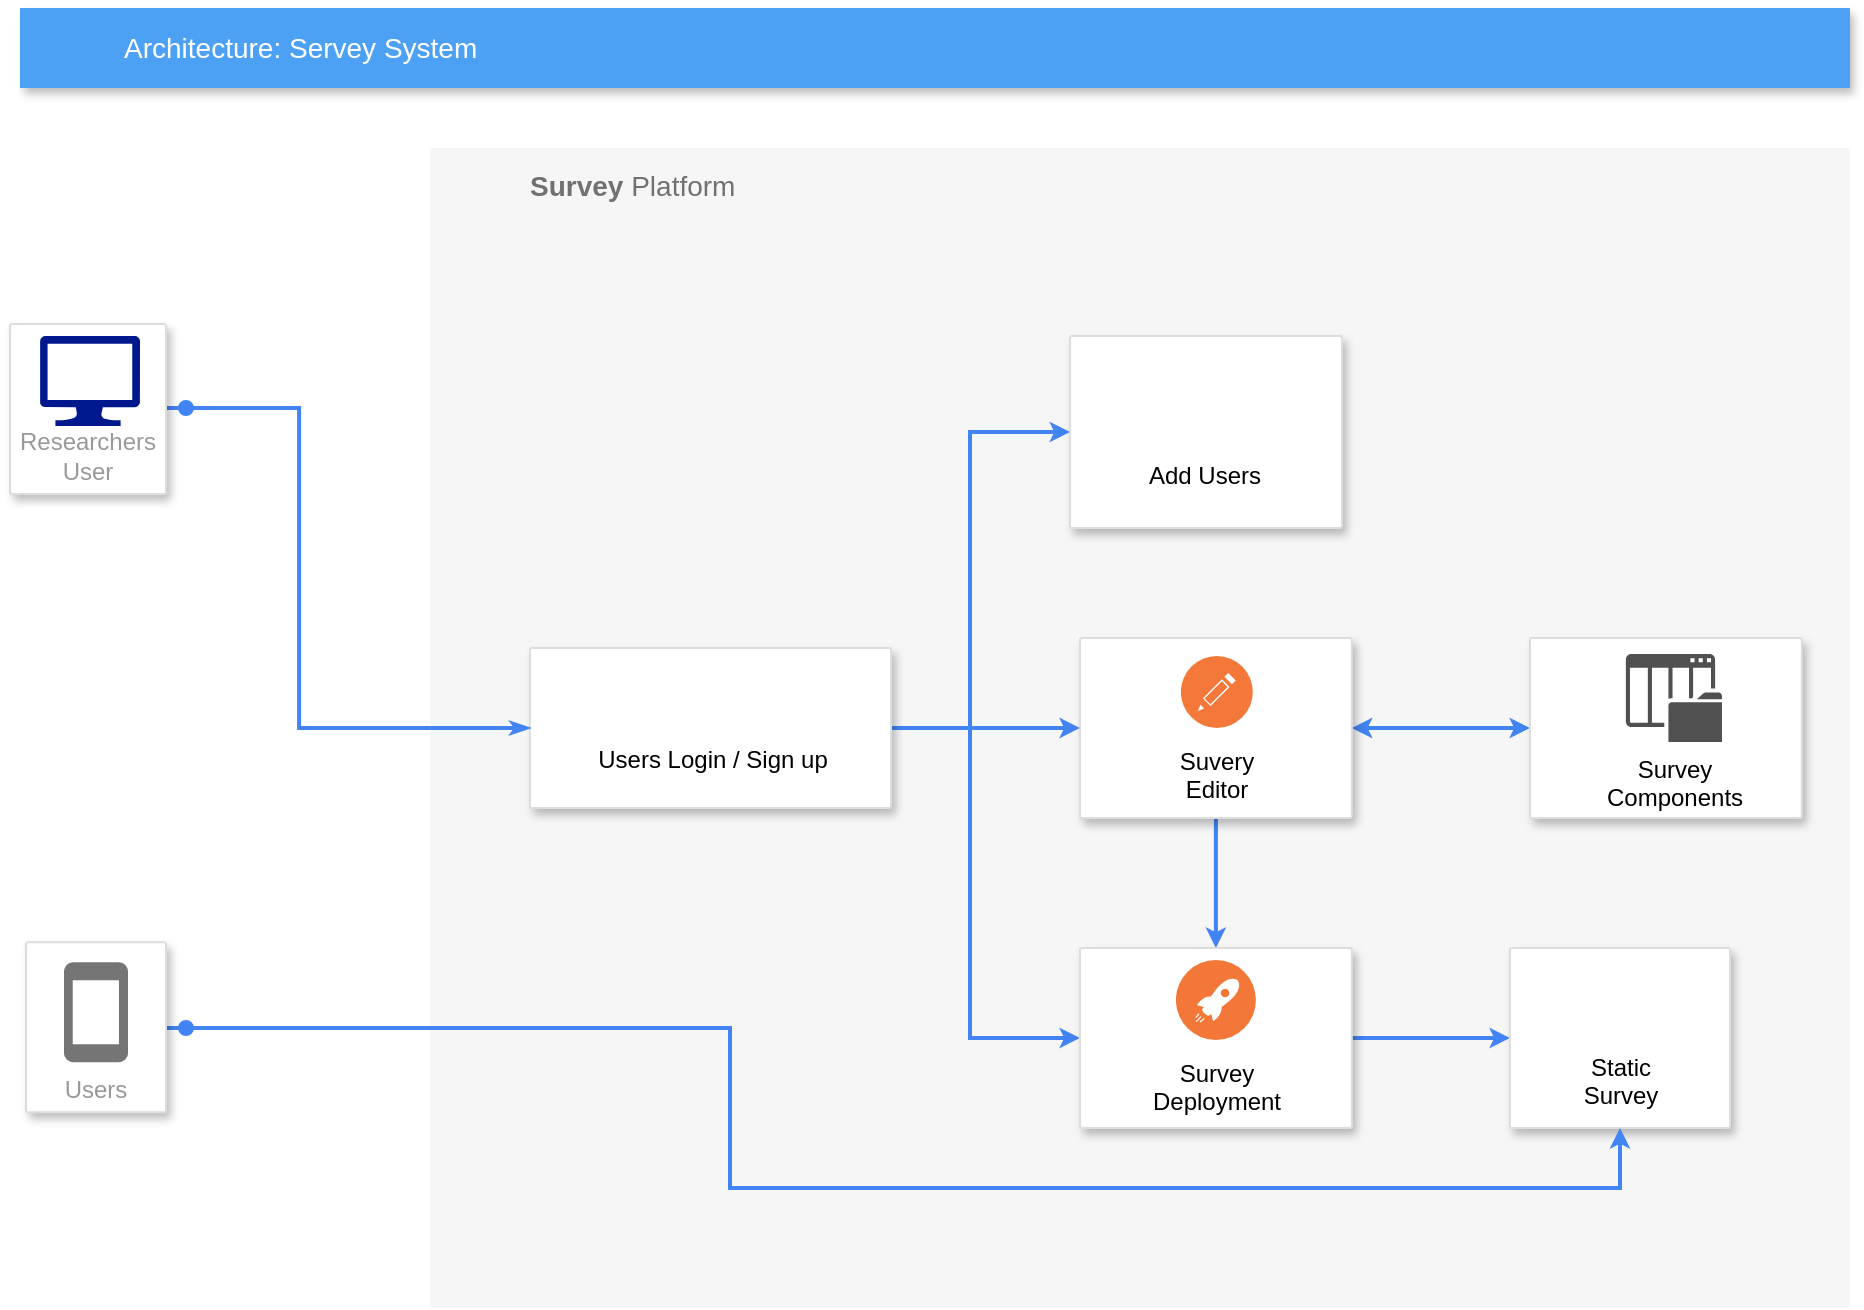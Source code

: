 <mxfile version="20.7.4" type="device"><diagram id="f106602c-feb2-e66a-4537-3a34d633f6aa" name="Page-1"><mxGraphModel dx="1283" dy="843" grid="1" gridSize="10" guides="1" tooltips="1" connect="1" arrows="1" fold="1" page="1" pageScale="1" pageWidth="1169" pageHeight="827" background="none" math="0" shadow="0"><root><mxCell id="0"/><mxCell id="1" parent="0"/><mxCell id="14" value="&lt;b&gt;Survey&lt;/b&gt;&amp;nbsp;Platform" style="fillColor=#F6F6F6;strokeColor=none;shadow=0;gradientColor=none;fontSize=14;align=left;spacing=10;fontColor=#717171;9E9E9E;verticalAlign=top;spacingTop=-4;fontStyle=0;spacingLeft=40;html=1;" parent="1" vertex="1"><mxGeometry x="290" y="110" width="710" height="580" as="geometry"/></mxCell><mxCell id="_XlCIMlzsZFN6yyH7YPi-51" style="edgeStyle=orthogonalEdgeStyle;rounded=0;orthogonalLoop=1;jettySize=auto;html=1;entryX=0.5;entryY=0;entryDx=0;entryDy=0;strokeColor=#4284F3;strokeWidth=2;fontColor=#000000;startArrow=none;startFill=0;endArrow=classic;endFill=1;startSize=4;endSize=4;" edge="1" parent="14" source="23" target="_XlCIMlzsZFN6yyH7YPi-40"><mxGeometry relative="1" as="geometry"/></mxCell><mxCell id="_XlCIMlzsZFN6yyH7YPi-54" value="" style="edgeStyle=orthogonalEdgeStyle;rounded=0;orthogonalLoop=1;jettySize=auto;html=1;entryX=0;entryY=0.5;entryDx=0;entryDy=0;strokeColor=#4284F3;strokeWidth=2;fontColor=#000000;startArrow=classic;startFill=1;endArrow=classic;endFill=1;startSize=4;endSize=4;" edge="1" parent="14" source="23" target="_XlCIMlzsZFN6yyH7YPi-52"><mxGeometry relative="1" as="geometry"/></mxCell><mxCell id="23" value="" style="strokeColor=#dddddd;fillColor=#ffffff;shadow=1;strokeWidth=1;rounded=1;absoluteArcSize=1;arcSize=2;fontSize=14;fontColor=#808080;align=left;html=1;" parent="14" vertex="1"><mxGeometry x="325" y="245" width="135.9" height="90" as="geometry"/></mxCell><mxCell id="25" value="" style="edgeStyle=orthogonalEdgeStyle;fontSize=12;html=1;endArrow=classic;endFill=1;rounded=0;strokeWidth=2;endSize=4;startSize=4;dashed=0;strokeColor=#4284F3;startArrow=none;startFill=0;" parent="14" source="12" target="23" edge="1"><mxGeometry width="100" relative="1" as="geometry"><mxPoint x="-206.667" y="300" as="sourcePoint"/><mxPoint x="-69.4" y="300" as="targetPoint"/><Array as="points"><mxPoint x="280" y="290"/><mxPoint x="280" y="290"/></Array></mxGeometry></mxCell><mxCell id="_XlCIMlzsZFN6yyH7YPi-39" style="edgeStyle=orthogonalEdgeStyle;rounded=0;orthogonalLoop=1;jettySize=auto;html=1;entryX=0;entryY=0.5;entryDx=0;entryDy=0;fontColor=#000000;startArrow=none;startFill=0;endArrow=classic;endFill=1;endSize=4;startSize=4;strokeWidth=2;strokeColor=#4284F3;" edge="1" parent="14" source="12" target="_XlCIMlzsZFN6yyH7YPi-34"><mxGeometry relative="1" as="geometry"><Array as="points"><mxPoint x="270" y="290"/><mxPoint x="270" y="142"/></Array></mxGeometry></mxCell><mxCell id="_XlCIMlzsZFN6yyH7YPi-42" style="edgeStyle=orthogonalEdgeStyle;rounded=0;orthogonalLoop=1;jettySize=auto;html=1;entryX=0;entryY=0.5;entryDx=0;entryDy=0;strokeColor=#4284F3;strokeWidth=2;fontColor=#000000;startArrow=none;startFill=0;endArrow=classic;endFill=1;startSize=4;endSize=4;" edge="1" parent="14" source="12" target="_XlCIMlzsZFN6yyH7YPi-40"><mxGeometry relative="1" as="geometry"><Array as="points"><mxPoint x="270" y="290"/><mxPoint x="270" y="445"/></Array></mxGeometry></mxCell><mxCell id="12" value="" style="strokeColor=#dddddd;fillColor=#ffffff;shadow=1;strokeWidth=1;rounded=1;absoluteArcSize=1;arcSize=2;fontSize=14;fontColor=#808080;align=left;html=1;" parent="14" vertex="1"><mxGeometry x="49.996" y="250" width="180.538" height="80" as="geometry"/></mxCell><mxCell id="_XlCIMlzsZFN6yyH7YPi-29" value="Users Login / Sign up" style="shape=image;html=1;verticalAlign=top;verticalLabelPosition=bottom;labelBackgroundColor=#ffffff;imageAspect=0;aspect=fixed;image=https://cdn3.iconfinder.com/data/icons/strokeline/128/revisi_02-128.png" vertex="1" parent="12"><mxGeometry x="77.974" y="15.616" width="26.175" height="26.175" as="geometry"/></mxCell><mxCell id="20" value="" style="edgeStyle=orthogonalEdgeStyle;fontSize=12;html=1;endArrow=none;endFill=0;rounded=0;strokeWidth=2;endSize=6;startSize=4;dashed=0;strokeColor=#4284F3;exitX=0;exitY=0.5;exitDx=0;exitDy=0;startArrow=classicThin;startFill=1;" parent="14" edge="1" source="12"><mxGeometry width="100" relative="1" as="geometry"><mxPoint x="-2.719" y="273" as="sourcePoint"/><mxPoint x="-205.115" y="130" as="targetPoint"/><Array as="points"><mxPoint x="-65.443" y="290"/><mxPoint x="-65.443" y="130"/></Array></mxGeometry></mxCell><mxCell id="_XlCIMlzsZFN6yyH7YPi-32" value="&lt;font style=&quot;&quot; color=&quot;#000000&quot;&gt;Suvery&lt;br&gt;Editor&lt;/font&gt;" style="aspect=fixed;perimeter=ellipsePerimeter;html=1;align=center;shadow=0;dashed=0;fontColor=#4277BB;labelBackgroundColor=#ffffff;fontSize=12;spacingTop=3;image;image=img/lib/ibm/devops/code_editor.svg;" vertex="1" parent="14"><mxGeometry x="375.45" y="254" width="36" height="36" as="geometry"/></mxCell><mxCell id="_XlCIMlzsZFN6yyH7YPi-34" value="" style="strokeColor=#dddddd;fillColor=#ffffff;shadow=1;strokeWidth=1;rounded=1;absoluteArcSize=1;arcSize=2;fontSize=14;fontColor=#808080;align=left;html=1;" vertex="1" parent="14"><mxGeometry x="320.05" y="94" width="135.9" height="96" as="geometry"/></mxCell><mxCell id="_XlCIMlzsZFN6yyH7YPi-36" value="Add Users" style="shape=image;html=1;verticalAlign=top;verticalLabelPosition=bottom;labelBackgroundColor=#ffffff;imageAspect=0;aspect=fixed;image=https://cdn0.iconfinder.com/data/icons/phosphor-fill-vol-4/256/user-circle-plus-fill-128.png;imageBackground=none;" vertex="1" parent="14"><mxGeometry x="368" y="112" width="38" height="38" as="geometry"/></mxCell><mxCell id="_XlCIMlzsZFN6yyH7YPi-48" style="edgeStyle=orthogonalEdgeStyle;rounded=0;orthogonalLoop=1;jettySize=auto;html=1;entryX=0;entryY=0.5;entryDx=0;entryDy=0;strokeColor=#4284F3;strokeWidth=2;fontColor=#000000;startArrow=none;startFill=0;endArrow=classic;endFill=1;startSize=4;endSize=4;" edge="1" parent="14" source="_XlCIMlzsZFN6yyH7YPi-40" target="_XlCIMlzsZFN6yyH7YPi-45"><mxGeometry relative="1" as="geometry"/></mxCell><mxCell id="_XlCIMlzsZFN6yyH7YPi-40" value="" style="strokeColor=#dddddd;fillColor=#ffffff;shadow=1;strokeWidth=1;rounded=1;absoluteArcSize=1;arcSize=2;fontSize=14;fontColor=#808080;align=left;html=1;" vertex="1" parent="14"><mxGeometry x="325" y="400" width="135.9" height="90" as="geometry"/></mxCell><mxCell id="_XlCIMlzsZFN6yyH7YPi-41" value="&lt;font color=&quot;#000000&quot;&gt;Survey &lt;br&gt;Deployment&lt;/font&gt;" style="aspect=fixed;perimeter=ellipsePerimeter;html=1;align=center;shadow=0;dashed=0;fontColor=#4277BB;labelBackgroundColor=#ffffff;fontSize=12;spacingTop=3;image;image=img/lib/ibm/devops/continuous_deploy.svg;" vertex="1" parent="14"><mxGeometry x="372.95" y="406" width="40" height="40" as="geometry"/></mxCell><mxCell id="_XlCIMlzsZFN6yyH7YPi-45" value="" style="strokeColor=#dddddd;fillColor=#ffffff;shadow=1;strokeWidth=1;rounded=1;absoluteArcSize=1;arcSize=2;fontSize=14;fontColor=#808080;align=left;html=1;" vertex="1" parent="14"><mxGeometry x="540" y="400" width="110" height="90" as="geometry"/></mxCell><mxCell id="_XlCIMlzsZFN6yyH7YPi-46" value="Static &lt;br&gt;Survey" style="shape=image;html=1;verticalAlign=top;verticalLabelPosition=bottom;labelBackgroundColor=#ffffff;imageAspect=0;aspect=fixed;image=https://cdn1.iconfinder.com/data/icons/seo-and-web-development-6/32/Web_website_favorite_site_star-128.png;fontColor=#000000;" vertex="1" parent="14"><mxGeometry x="576" y="408" width="38" height="38" as="geometry"/></mxCell><mxCell id="_XlCIMlzsZFN6yyH7YPi-47" value="" style="shape=image;html=1;verticalAlign=top;verticalLabelPosition=bottom;labelBackgroundColor=#ffffff;imageAspect=0;aspect=fixed;image=https://cdn3.iconfinder.com/data/icons/survey-rating/512/Survey_rating_rate-48-128.png;fontColor=#000000;" vertex="1" parent="14"><mxGeometry x="10" width="30" height="30" as="geometry"/></mxCell><mxCell id="_XlCIMlzsZFN6yyH7YPi-52" value="" style="strokeColor=#dddddd;fillColor=#ffffff;shadow=1;strokeWidth=1;rounded=1;absoluteArcSize=1;arcSize=2;fontSize=14;fontColor=#808080;align=left;html=1;" vertex="1" parent="14"><mxGeometry x="550" y="245" width="135.9" height="90" as="geometry"/></mxCell><mxCell id="_XlCIMlzsZFN6yyH7YPi-53" value="Survey&lt;br&gt;Components" style="sketch=0;pointerEvents=1;shadow=0;dashed=0;html=1;strokeColor=none;fillColor=#505050;labelPosition=center;verticalLabelPosition=bottom;verticalAlign=top;outlineConnect=0;align=center;shape=mxgraph.office.concepts.list_library;fontColor=#000000;" vertex="1" parent="14"><mxGeometry x="597.93" y="253" width="48.05" height="44" as="geometry"/></mxCell><mxCell id="2" value="Architecture: Servey System" style="fillColor=#4DA1F5;strokeColor=none;shadow=1;gradientColor=none;fontSize=14;align=left;spacingLeft=50;fontColor=#ffffff;html=1;" parent="1" vertex="1"><mxGeometry x="85" y="40" width="915" height="40" as="geometry"/></mxCell><mxCell id="5" value="" style="edgeStyle=elbowEdgeStyle;fontSize=12;html=1;endArrow=oval;endFill=1;rounded=0;strokeWidth=2;endSize=6;startSize=4;dashed=0;strokeColor=#4284F3;elbow=vertical;" parent="1" edge="1"><mxGeometry width="100" relative="1" as="geometry"><mxPoint x="158" y="239.953" as="sourcePoint"/><mxPoint x="168" y="240" as="targetPoint"/></mxGeometry></mxCell><mxCell id="11" value="" style="edgeStyle=elbowEdgeStyle;fontSize=12;html=1;endArrow=oval;endFill=1;rounded=0;strokeWidth=2;endSize=6;startSize=4;dashed=0;strokeColor=#4284F3;elbow=vertical;" parent="1" edge="1"><mxGeometry width="100" relative="1" as="geometry"><mxPoint x="158" y="549.989" as="sourcePoint"/><mxPoint x="168" y="550" as="targetPoint"/><Array as="points"/></mxGeometry></mxCell><mxCell id="3" value="Researchers&lt;br&gt;User" style="strokeColor=#dddddd;fillColor=#ffffff;shadow=1;strokeWidth=1;rounded=1;absoluteArcSize=1;arcSize=2;labelPosition=center;verticalLabelPosition=middle;align=center;verticalAlign=bottom;spacingLeft=0;fontColor=#999999;fontSize=12;whiteSpace=wrap;spacingBottom=2;html=1;" parent="1" vertex="1"><mxGeometry x="80" y="198" width="78" height="85" as="geometry"/></mxCell><mxCell id="_XlCIMlzsZFN6yyH7YPi-49" style="edgeStyle=orthogonalEdgeStyle;rounded=0;orthogonalLoop=1;jettySize=auto;html=1;entryX=0.5;entryY=1;entryDx=0;entryDy=0;strokeColor=#4284F3;strokeWidth=2;fontColor=#000000;startArrow=none;startFill=0;endArrow=classic;endFill=1;startSize=4;endSize=4;" edge="1" parent="1" target="_XlCIMlzsZFN6yyH7YPi-45"><mxGeometry relative="1" as="geometry"><mxPoint x="170" y="550" as="sourcePoint"/><Array as="points"><mxPoint x="440" y="550"/><mxPoint x="440" y="630"/><mxPoint x="885" y="630"/></Array></mxGeometry></mxCell><mxCell id="9" value="Users" style="strokeColor=#dddddd;fillColor=#ffffff;shadow=1;strokeWidth=1;rounded=1;absoluteArcSize=1;arcSize=2;labelPosition=center;verticalLabelPosition=middle;align=center;verticalAlign=bottom;spacingLeft=0;fontColor=#999999;fontSize=12;whiteSpace=wrap;spacingBottom=2;html=1;" parent="1" vertex="1"><mxGeometry x="88" y="507.143" width="70" height="85" as="geometry"/></mxCell><mxCell id="10" value="" style="dashed=0;html=1;fillColor=#757575;strokeColor=none;shape=mxgraph.gcp2.phone;part=1;" parent="9" vertex="1"><mxGeometry x="0.5" width="32" height="50" relative="1" as="geometry"><mxPoint x="-16" y="10" as="offset"/></mxGeometry></mxCell><mxCell id="_XlCIMlzsZFN6yyH7YPi-27" value="" style="sketch=0;aspect=fixed;pointerEvents=1;shadow=0;dashed=0;html=1;strokeColor=none;labelPosition=center;verticalLabelPosition=bottom;verticalAlign=top;align=center;fillColor=#00188D;shape=mxgraph.azure.computer" vertex="1" parent="1"><mxGeometry x="95" y="204" width="50" height="45" as="geometry"/></mxCell></root></mxGraphModel></diagram></mxfile>